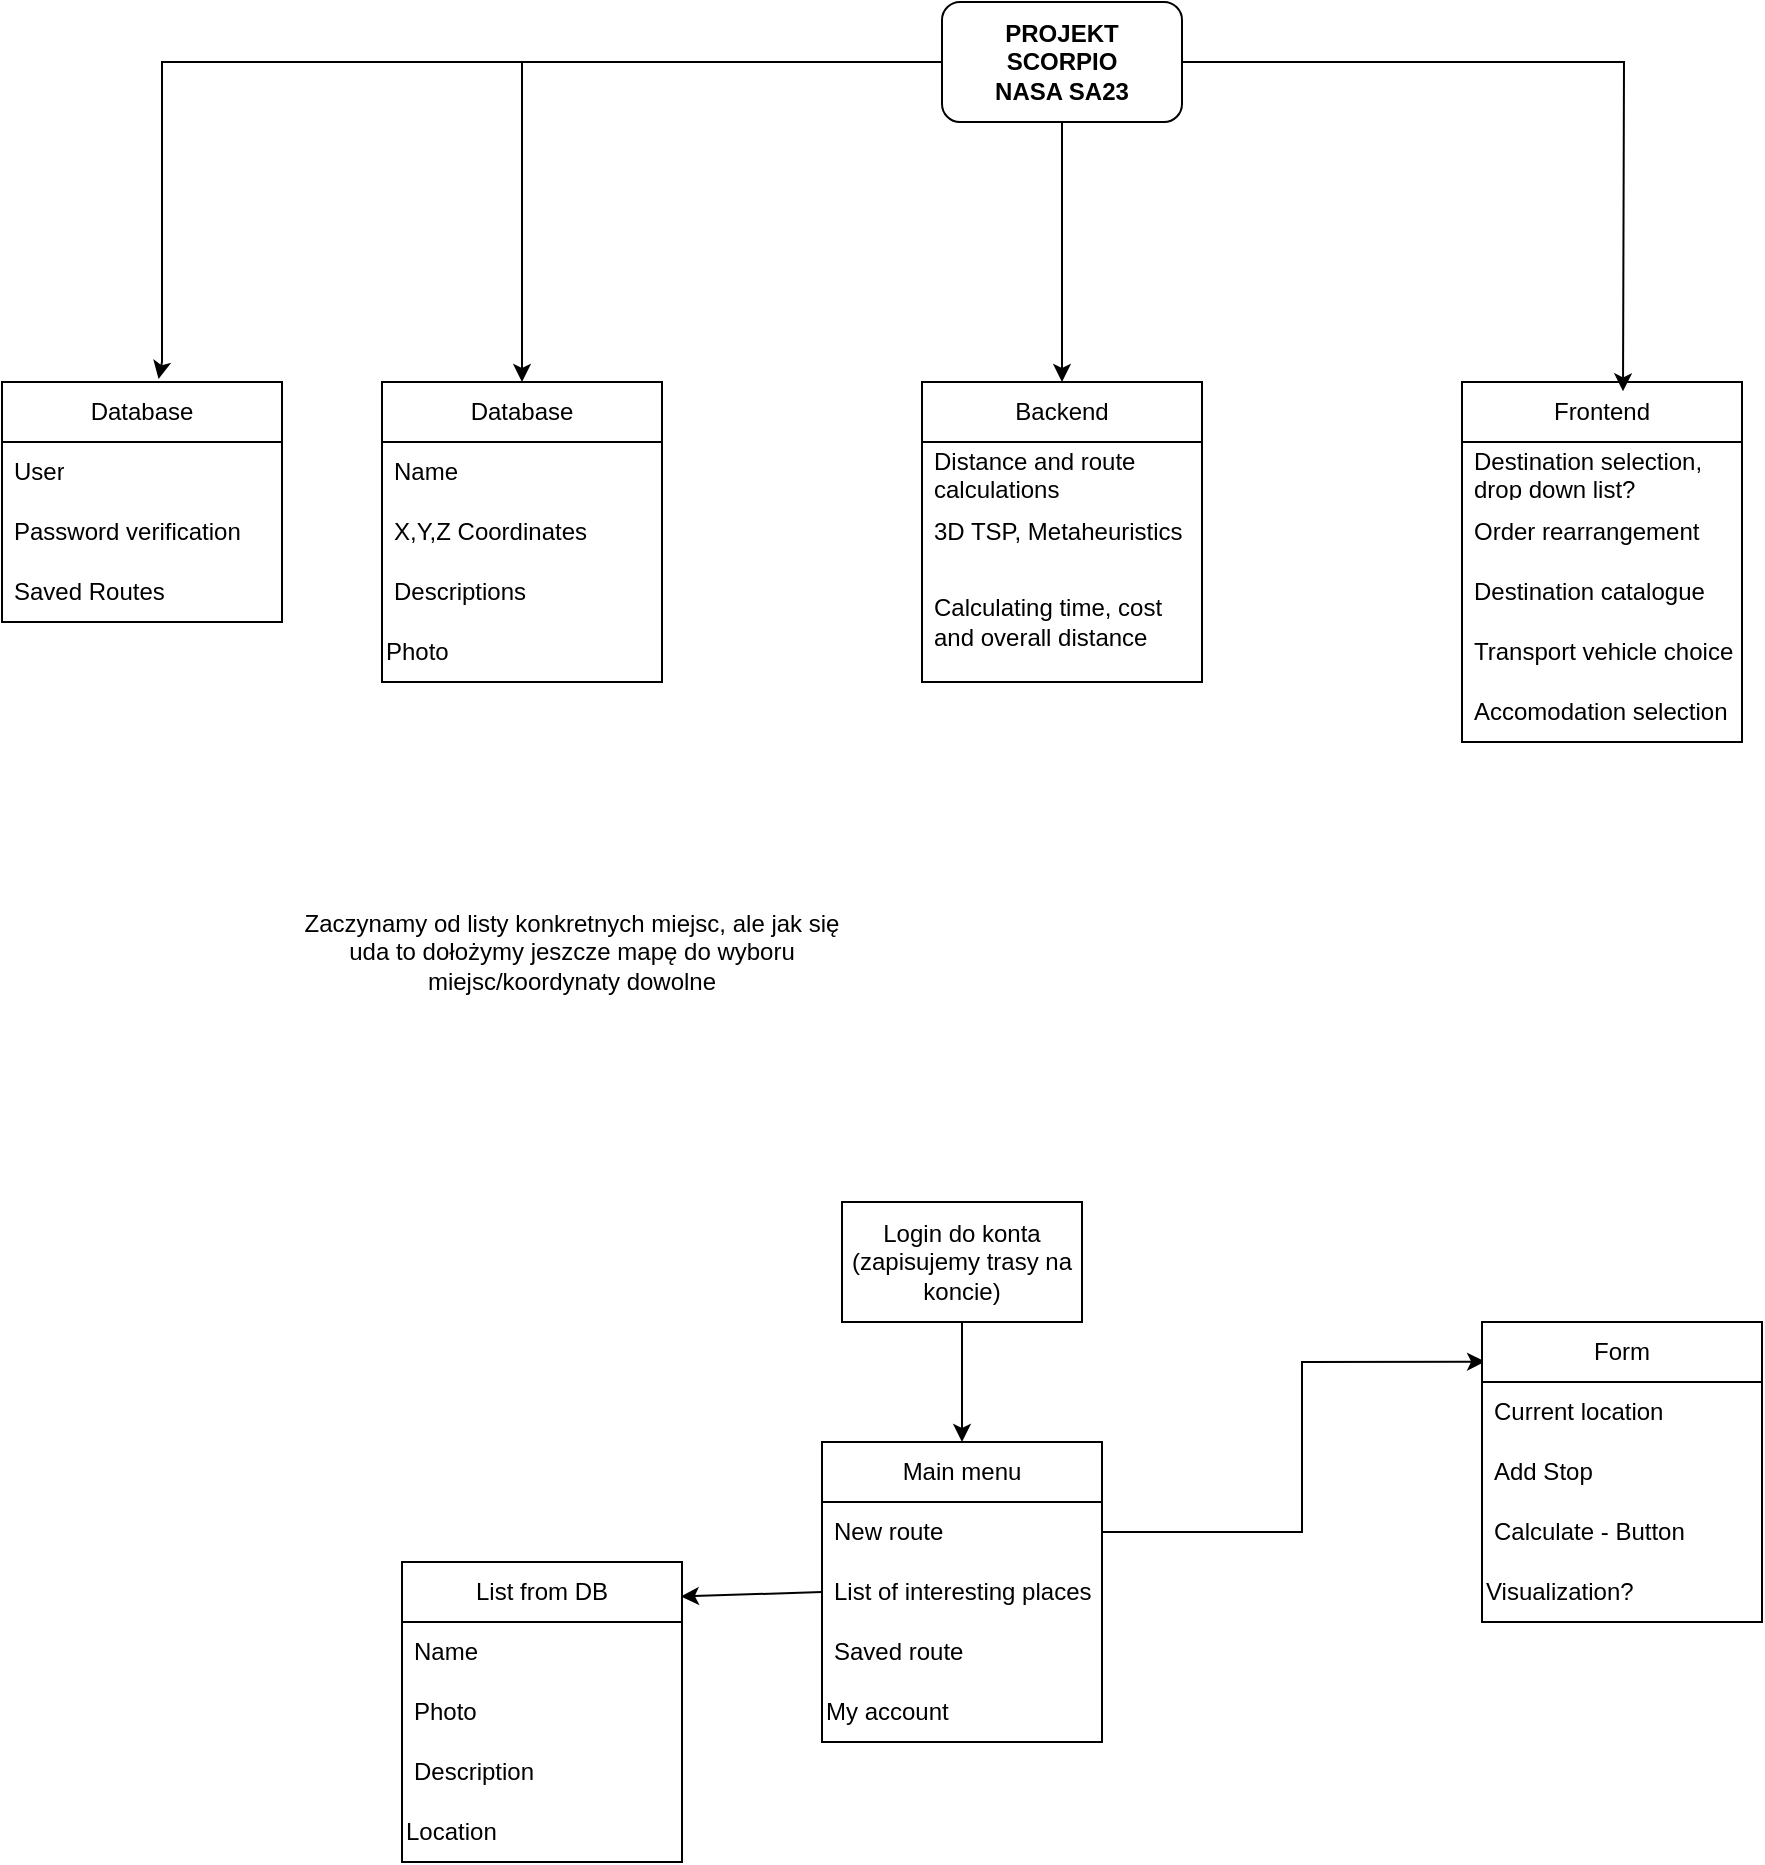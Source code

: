 <mxfile version="22.0.4" type="github">
  <diagram name="Page-1" id="CeLdqJuVmfWnxO7F7-HU">
    <mxGraphModel dx="1784" dy="609" grid="1" gridSize="10" guides="1" tooltips="1" connect="1" arrows="1" fold="1" page="1" pageScale="1" pageWidth="850" pageHeight="1100" math="0" shadow="0">
      <root>
        <mxCell id="0" />
        <mxCell id="1" parent="0" />
        <mxCell id="gRFXIQvRJT9HWvVpxbt4-1" value="PROJEKT&lt;br&gt;SCORPIO&lt;br&gt;NASA SA23" style="rounded=1;whiteSpace=wrap;html=1;fontStyle=1" parent="1" vertex="1">
          <mxGeometry x="380" y="60" width="120" height="60" as="geometry" />
        </mxCell>
        <mxCell id="YB1WQG7mUbFabp3z918Y-5" value="Database" style="swimlane;fontStyle=0;childLayout=stackLayout;horizontal=1;startSize=30;horizontalStack=0;resizeParent=1;resizeParentMax=0;resizeLast=0;collapsible=1;marginBottom=0;whiteSpace=wrap;html=1;" vertex="1" parent="1">
          <mxGeometry x="100" y="250" width="140" height="150" as="geometry" />
        </mxCell>
        <mxCell id="YB1WQG7mUbFabp3z918Y-6" value="Name" style="text;strokeColor=none;fillColor=none;align=left;verticalAlign=middle;spacingLeft=4;spacingRight=4;overflow=hidden;points=[[0,0.5],[1,0.5]];portConstraint=eastwest;rotatable=0;whiteSpace=wrap;html=1;" vertex="1" parent="YB1WQG7mUbFabp3z918Y-5">
          <mxGeometry y="30" width="140" height="30" as="geometry" />
        </mxCell>
        <mxCell id="YB1WQG7mUbFabp3z918Y-7" value="&lt;div&gt;X,Y,Z Coordinates&lt;/div&gt;" style="text;strokeColor=none;fillColor=none;align=left;verticalAlign=middle;spacingLeft=4;spacingRight=4;overflow=hidden;points=[[0,0.5],[1,0.5]];portConstraint=eastwest;rotatable=0;whiteSpace=wrap;html=1;" vertex="1" parent="YB1WQG7mUbFabp3z918Y-5">
          <mxGeometry y="60" width="140" height="30" as="geometry" />
        </mxCell>
        <mxCell id="YB1WQG7mUbFabp3z918Y-8" value="Descriptions" style="text;strokeColor=none;fillColor=none;align=left;verticalAlign=middle;spacingLeft=4;spacingRight=4;overflow=hidden;points=[[0,0.5],[1,0.5]];portConstraint=eastwest;rotatable=0;whiteSpace=wrap;html=1;" vertex="1" parent="YB1WQG7mUbFabp3z918Y-5">
          <mxGeometry y="90" width="140" height="30" as="geometry" />
        </mxCell>
        <mxCell id="YB1WQG7mUbFabp3z918Y-43" value="Photo" style="text;html=1;strokeColor=none;fillColor=none;align=left;verticalAlign=middle;whiteSpace=wrap;rounded=0;" vertex="1" parent="YB1WQG7mUbFabp3z918Y-5">
          <mxGeometry y="120" width="140" height="30" as="geometry" />
        </mxCell>
        <mxCell id="YB1WQG7mUbFabp3z918Y-9" value="Backend" style="swimlane;fontStyle=0;childLayout=stackLayout;horizontal=1;startSize=30;horizontalStack=0;resizeParent=1;resizeParentMax=0;resizeLast=0;collapsible=1;marginBottom=0;whiteSpace=wrap;html=1;" vertex="1" parent="1">
          <mxGeometry x="370" y="250" width="140" height="150" as="geometry" />
        </mxCell>
        <mxCell id="YB1WQG7mUbFabp3z918Y-10" value="&lt;div&gt;Distance and route calculations&lt;/div&gt;" style="text;strokeColor=none;fillColor=none;align=left;verticalAlign=middle;spacingLeft=4;spacingRight=4;overflow=hidden;points=[[0,0.5],[1,0.5]];portConstraint=eastwest;rotatable=0;whiteSpace=wrap;html=1;" vertex="1" parent="YB1WQG7mUbFabp3z918Y-9">
          <mxGeometry y="30" width="140" height="30" as="geometry" />
        </mxCell>
        <mxCell id="YB1WQG7mUbFabp3z918Y-11" value="3D TSP, Metaheuristics" style="text;strokeColor=none;fillColor=none;align=left;verticalAlign=middle;spacingLeft=4;spacingRight=4;overflow=hidden;points=[[0,0.5],[1,0.5]];portConstraint=eastwest;rotatable=0;whiteSpace=wrap;html=1;" vertex="1" parent="YB1WQG7mUbFabp3z918Y-9">
          <mxGeometry y="60" width="140" height="30" as="geometry" />
        </mxCell>
        <mxCell id="YB1WQG7mUbFabp3z918Y-12" value="Calculating time, cost and overall distance" style="text;strokeColor=none;fillColor=none;align=left;verticalAlign=middle;spacingLeft=4;spacingRight=4;overflow=hidden;points=[[0,0.5],[1,0.5]];portConstraint=eastwest;rotatable=0;whiteSpace=wrap;html=1;" vertex="1" parent="YB1WQG7mUbFabp3z918Y-9">
          <mxGeometry y="90" width="140" height="60" as="geometry" />
        </mxCell>
        <mxCell id="YB1WQG7mUbFabp3z918Y-13" value="Frontend" style="swimlane;fontStyle=0;childLayout=stackLayout;horizontal=1;startSize=30;horizontalStack=0;resizeParent=1;resizeParentMax=0;resizeLast=0;collapsible=1;marginBottom=0;whiteSpace=wrap;html=1;" vertex="1" parent="1">
          <mxGeometry x="640" y="250" width="140" height="180" as="geometry" />
        </mxCell>
        <mxCell id="YB1WQG7mUbFabp3z918Y-14" value="Destination selection, drop down list?" style="text;strokeColor=none;fillColor=none;align=left;verticalAlign=middle;spacingLeft=4;spacingRight=4;overflow=hidden;points=[[0,0.5],[1,0.5]];portConstraint=eastwest;rotatable=0;whiteSpace=wrap;html=1;" vertex="1" parent="YB1WQG7mUbFabp3z918Y-13">
          <mxGeometry y="30" width="140" height="30" as="geometry" />
        </mxCell>
        <mxCell id="YB1WQG7mUbFabp3z918Y-15" value="Order rearrangement" style="text;strokeColor=none;fillColor=none;align=left;verticalAlign=middle;spacingLeft=4;spacingRight=4;overflow=hidden;points=[[0,0.5],[1,0.5]];portConstraint=eastwest;rotatable=0;whiteSpace=wrap;html=1;" vertex="1" parent="YB1WQG7mUbFabp3z918Y-13">
          <mxGeometry y="60" width="140" height="30" as="geometry" />
        </mxCell>
        <mxCell id="YB1WQG7mUbFabp3z918Y-16" value="Destination catalogue" style="text;strokeColor=none;fillColor=none;align=left;verticalAlign=middle;spacingLeft=4;spacingRight=4;overflow=hidden;points=[[0,0.5],[1,0.5]];portConstraint=eastwest;rotatable=0;whiteSpace=wrap;html=1;" vertex="1" parent="YB1WQG7mUbFabp3z918Y-13">
          <mxGeometry y="90" width="140" height="30" as="geometry" />
        </mxCell>
        <mxCell id="3cZl1geuy3UGx245xrvx-1" value="&lt;div&gt;Transport vehicle choice&lt;/div&gt;" style="text;strokeColor=none;fillColor=none;align=left;verticalAlign=middle;spacingLeft=4;spacingRight=4;overflow=hidden;points=[[0,0.5],[1,0.5]];portConstraint=eastwest;rotatable=0;whiteSpace=wrap;html=1;" vertex="1" parent="YB1WQG7mUbFabp3z918Y-13">
          <mxGeometry y="120" width="140" height="30" as="geometry" />
        </mxCell>
        <mxCell id="3cZl1geuy3UGx245xrvx-2" value="Accomodation selection" style="text;strokeColor=none;fillColor=none;align=left;verticalAlign=middle;spacingLeft=4;spacingRight=4;overflow=hidden;points=[[0,0.5],[1,0.5]];portConstraint=eastwest;rotatable=0;whiteSpace=wrap;html=1;" vertex="1" parent="YB1WQG7mUbFabp3z918Y-13">
          <mxGeometry y="150" width="140" height="30" as="geometry" />
        </mxCell>
        <mxCell id="YB1WQG7mUbFabp3z918Y-17" value="" style="endArrow=classic;html=1;rounded=0;exitX=0.5;exitY=1;exitDx=0;exitDy=0;" edge="1" parent="1" source="gRFXIQvRJT9HWvVpxbt4-1">
          <mxGeometry width="50" height="50" relative="1" as="geometry">
            <mxPoint x="400" y="350" as="sourcePoint" />
            <mxPoint x="440" y="250" as="targetPoint" />
          </mxGeometry>
        </mxCell>
        <mxCell id="YB1WQG7mUbFabp3z918Y-18" value="" style="endArrow=classic;html=1;rounded=0;exitX=0;exitY=0.5;exitDx=0;exitDy=0;entryX=0.5;entryY=0;entryDx=0;entryDy=0;" edge="1" parent="1" source="gRFXIQvRJT9HWvVpxbt4-1" target="YB1WQG7mUbFabp3z918Y-5">
          <mxGeometry width="50" height="50" relative="1" as="geometry">
            <mxPoint x="400" y="350" as="sourcePoint" />
            <mxPoint x="450" y="300" as="targetPoint" />
            <Array as="points">
              <mxPoint x="170" y="90" />
            </Array>
          </mxGeometry>
        </mxCell>
        <mxCell id="YB1WQG7mUbFabp3z918Y-20" value="" style="endArrow=classic;html=1;rounded=0;exitX=1;exitY=0.5;exitDx=0;exitDy=0;entryX=0.575;entryY=0.026;entryDx=0;entryDy=0;entryPerimeter=0;" edge="1" parent="1" source="gRFXIQvRJT9HWvVpxbt4-1" target="YB1WQG7mUbFabp3z918Y-13">
          <mxGeometry width="50" height="50" relative="1" as="geometry">
            <mxPoint x="400" y="350" as="sourcePoint" />
            <mxPoint x="450" y="300" as="targetPoint" />
            <Array as="points">
              <mxPoint x="721" y="90" />
            </Array>
          </mxGeometry>
        </mxCell>
        <mxCell id="YB1WQG7mUbFabp3z918Y-22" value="Zaczynamy od listy konkretnych miejsc, ale jak się uda to dołożymy jeszcze mapę do wyboru miejsc/koordynaty dowolne" style="text;html=1;strokeColor=none;fillColor=none;align=center;verticalAlign=middle;whiteSpace=wrap;rounded=0;" vertex="1" parent="1">
          <mxGeometry x="60" y="470" width="270" height="130" as="geometry" />
        </mxCell>
        <mxCell id="YB1WQG7mUbFabp3z918Y-26" value="" style="edgeStyle=orthogonalEdgeStyle;rounded=0;orthogonalLoop=1;jettySize=auto;html=1;entryX=0.5;entryY=0;entryDx=0;entryDy=0;" edge="1" parent="1" source="YB1WQG7mUbFabp3z918Y-24" target="YB1WQG7mUbFabp3z918Y-28">
          <mxGeometry relative="1" as="geometry">
            <mxPoint x="390" y="820" as="targetPoint" />
          </mxGeometry>
        </mxCell>
        <mxCell id="YB1WQG7mUbFabp3z918Y-24" value="Login do konta (zapisujemy trasy na koncie)" style="rounded=0;whiteSpace=wrap;html=1;" vertex="1" parent="1">
          <mxGeometry x="330" y="660" width="120" height="60" as="geometry" />
        </mxCell>
        <mxCell id="YB1WQG7mUbFabp3z918Y-28" value="Main menu" style="swimlane;fontStyle=0;childLayout=stackLayout;horizontal=1;startSize=30;horizontalStack=0;resizeParent=1;resizeParentMax=0;resizeLast=0;collapsible=1;marginBottom=0;whiteSpace=wrap;html=1;" vertex="1" parent="1">
          <mxGeometry x="320" y="780" width="140" height="150" as="geometry" />
        </mxCell>
        <mxCell id="YB1WQG7mUbFabp3z918Y-29" value="New route" style="text;strokeColor=none;fillColor=none;align=left;verticalAlign=middle;spacingLeft=4;spacingRight=4;overflow=hidden;points=[[0,0.5],[1,0.5]];portConstraint=eastwest;rotatable=0;whiteSpace=wrap;html=1;" vertex="1" parent="YB1WQG7mUbFabp3z918Y-28">
          <mxGeometry y="30" width="140" height="30" as="geometry" />
        </mxCell>
        <mxCell id="YB1WQG7mUbFabp3z918Y-30" value="List of interesting places" style="text;strokeColor=none;fillColor=none;align=left;verticalAlign=middle;spacingLeft=4;spacingRight=4;overflow=hidden;points=[[0,0.5],[1,0.5]];portConstraint=eastwest;rotatable=0;whiteSpace=wrap;html=1;" vertex="1" parent="YB1WQG7mUbFabp3z918Y-28">
          <mxGeometry y="60" width="140" height="30" as="geometry" />
        </mxCell>
        <mxCell id="YB1WQG7mUbFabp3z918Y-31" value="Saved route" style="text;strokeColor=none;fillColor=none;align=left;verticalAlign=middle;spacingLeft=4;spacingRight=4;overflow=hidden;points=[[0,0.5],[1,0.5]];portConstraint=eastwest;rotatable=0;whiteSpace=wrap;html=1;" vertex="1" parent="YB1WQG7mUbFabp3z918Y-28">
          <mxGeometry y="90" width="140" height="30" as="geometry" />
        </mxCell>
        <mxCell id="YB1WQG7mUbFabp3z918Y-33" value="My account" style="text;html=1;align=left;verticalAlign=middle;resizable=0;points=[];autosize=1;strokeColor=none;fillColor=none;" vertex="1" parent="YB1WQG7mUbFabp3z918Y-28">
          <mxGeometry y="120" width="140" height="30" as="geometry" />
        </mxCell>
        <mxCell id="YB1WQG7mUbFabp3z918Y-36" value="" style="endArrow=classic;html=1;rounded=0;exitX=1;exitY=0.5;exitDx=0;exitDy=0;entryX=0.011;entryY=0.132;entryDx=0;entryDy=0;entryPerimeter=0;" edge="1" parent="1" source="YB1WQG7mUbFabp3z918Y-29" target="YB1WQG7mUbFabp3z918Y-44">
          <mxGeometry width="50" height="50" relative="1" as="geometry">
            <mxPoint x="400" y="960" as="sourcePoint" />
            <mxPoint x="530" y="825" as="targetPoint" />
            <Array as="points">
              <mxPoint x="560" y="825" />
              <mxPoint x="560" y="740" />
            </Array>
          </mxGeometry>
        </mxCell>
        <mxCell id="YB1WQG7mUbFabp3z918Y-37" value="" style="endArrow=classic;html=1;rounded=0;exitX=0;exitY=0.5;exitDx=0;exitDy=0;entryX=0.996;entryY=0.115;entryDx=0;entryDy=0;entryPerimeter=0;" edge="1" parent="1" source="YB1WQG7mUbFabp3z918Y-30" target="YB1WQG7mUbFabp3z918Y-38">
          <mxGeometry width="50" height="50" relative="1" as="geometry">
            <mxPoint x="400" y="960" as="sourcePoint" />
            <mxPoint x="250" y="855" as="targetPoint" />
          </mxGeometry>
        </mxCell>
        <mxCell id="YB1WQG7mUbFabp3z918Y-38" value="List from DB" style="swimlane;fontStyle=0;childLayout=stackLayout;horizontal=1;startSize=30;horizontalStack=0;resizeParent=1;resizeParentMax=0;resizeLast=0;collapsible=1;marginBottom=0;whiteSpace=wrap;html=1;" vertex="1" parent="1">
          <mxGeometry x="110" y="840" width="140" height="150" as="geometry" />
        </mxCell>
        <mxCell id="YB1WQG7mUbFabp3z918Y-39" value="Name" style="text;strokeColor=none;fillColor=none;align=left;verticalAlign=middle;spacingLeft=4;spacingRight=4;overflow=hidden;points=[[0,0.5],[1,0.5]];portConstraint=eastwest;rotatable=0;whiteSpace=wrap;html=1;" vertex="1" parent="YB1WQG7mUbFabp3z918Y-38">
          <mxGeometry y="30" width="140" height="30" as="geometry" />
        </mxCell>
        <mxCell id="YB1WQG7mUbFabp3z918Y-40" value="Photo" style="text;strokeColor=none;fillColor=none;align=left;verticalAlign=middle;spacingLeft=4;spacingRight=4;overflow=hidden;points=[[0,0.5],[1,0.5]];portConstraint=eastwest;rotatable=0;whiteSpace=wrap;html=1;" vertex="1" parent="YB1WQG7mUbFabp3z918Y-38">
          <mxGeometry y="60" width="140" height="30" as="geometry" />
        </mxCell>
        <mxCell id="YB1WQG7mUbFabp3z918Y-41" value="Description" style="text;strokeColor=none;fillColor=none;align=left;verticalAlign=middle;spacingLeft=4;spacingRight=4;overflow=hidden;points=[[0,0.5],[1,0.5]];portConstraint=eastwest;rotatable=0;whiteSpace=wrap;html=1;" vertex="1" parent="YB1WQG7mUbFabp3z918Y-38">
          <mxGeometry y="90" width="140" height="30" as="geometry" />
        </mxCell>
        <mxCell id="YB1WQG7mUbFabp3z918Y-42" value="Location" style="text;html=1;strokeColor=none;fillColor=none;align=left;verticalAlign=middle;whiteSpace=wrap;rounded=0;" vertex="1" parent="YB1WQG7mUbFabp3z918Y-38">
          <mxGeometry y="120" width="140" height="30" as="geometry" />
        </mxCell>
        <mxCell id="YB1WQG7mUbFabp3z918Y-44" value="Form" style="swimlane;fontStyle=0;childLayout=stackLayout;horizontal=1;startSize=30;horizontalStack=0;resizeParent=1;resizeParentMax=0;resizeLast=0;collapsible=1;marginBottom=0;whiteSpace=wrap;html=1;" vertex="1" parent="1">
          <mxGeometry x="650" y="720" width="140" height="150" as="geometry" />
        </mxCell>
        <mxCell id="YB1WQG7mUbFabp3z918Y-45" value="Current location" style="text;strokeColor=none;fillColor=none;align=left;verticalAlign=middle;spacingLeft=4;spacingRight=4;overflow=hidden;points=[[0,0.5],[1,0.5]];portConstraint=eastwest;rotatable=0;whiteSpace=wrap;html=1;" vertex="1" parent="YB1WQG7mUbFabp3z918Y-44">
          <mxGeometry y="30" width="140" height="30" as="geometry" />
        </mxCell>
        <mxCell id="YB1WQG7mUbFabp3z918Y-46" value="Add Stop" style="text;strokeColor=none;fillColor=none;align=left;verticalAlign=middle;spacingLeft=4;spacingRight=4;overflow=hidden;points=[[0,0.5],[1,0.5]];portConstraint=eastwest;rotatable=0;whiteSpace=wrap;html=1;" vertex="1" parent="YB1WQG7mUbFabp3z918Y-44">
          <mxGeometry y="60" width="140" height="30" as="geometry" />
        </mxCell>
        <mxCell id="YB1WQG7mUbFabp3z918Y-47" value="Calculate - Button" style="text;strokeColor=none;fillColor=none;align=left;verticalAlign=middle;spacingLeft=4;spacingRight=4;overflow=hidden;points=[[0,0.5],[1,0.5]];portConstraint=eastwest;rotatable=0;whiteSpace=wrap;html=1;" vertex="1" parent="YB1WQG7mUbFabp3z918Y-44">
          <mxGeometry y="90" width="140" height="30" as="geometry" />
        </mxCell>
        <mxCell id="YB1WQG7mUbFabp3z918Y-48" value="Visualization?" style="text;html=1;strokeColor=none;fillColor=none;align=left;verticalAlign=middle;whiteSpace=wrap;rounded=0;" vertex="1" parent="YB1WQG7mUbFabp3z918Y-44">
          <mxGeometry y="120" width="140" height="30" as="geometry" />
        </mxCell>
        <mxCell id="YB1WQG7mUbFabp3z918Y-49" value="Database" style="swimlane;fontStyle=0;childLayout=stackLayout;horizontal=1;startSize=30;horizontalStack=0;resizeParent=1;resizeParentMax=0;resizeLast=0;collapsible=1;marginBottom=0;whiteSpace=wrap;html=1;" vertex="1" parent="1">
          <mxGeometry x="-90" y="250" width="140" height="120" as="geometry" />
        </mxCell>
        <mxCell id="YB1WQG7mUbFabp3z918Y-50" value="User" style="text;strokeColor=none;fillColor=none;align=left;verticalAlign=middle;spacingLeft=4;spacingRight=4;overflow=hidden;points=[[0,0.5],[1,0.5]];portConstraint=eastwest;rotatable=0;whiteSpace=wrap;html=1;" vertex="1" parent="YB1WQG7mUbFabp3z918Y-49">
          <mxGeometry y="30" width="140" height="30" as="geometry" />
        </mxCell>
        <mxCell id="YB1WQG7mUbFabp3z918Y-51" value="Password verification" style="text;strokeColor=none;fillColor=none;align=left;verticalAlign=middle;spacingLeft=4;spacingRight=4;overflow=hidden;points=[[0,0.5],[1,0.5]];portConstraint=eastwest;rotatable=0;whiteSpace=wrap;html=1;" vertex="1" parent="YB1WQG7mUbFabp3z918Y-49">
          <mxGeometry y="60" width="140" height="30" as="geometry" />
        </mxCell>
        <mxCell id="YB1WQG7mUbFabp3z918Y-52" value="Saved Routes" style="text;strokeColor=none;fillColor=none;align=left;verticalAlign=middle;spacingLeft=4;spacingRight=4;overflow=hidden;points=[[0,0.5],[1,0.5]];portConstraint=eastwest;rotatable=0;whiteSpace=wrap;html=1;" vertex="1" parent="YB1WQG7mUbFabp3z918Y-49">
          <mxGeometry y="90" width="140" height="30" as="geometry" />
        </mxCell>
        <mxCell id="YB1WQG7mUbFabp3z918Y-55" value="" style="endArrow=classic;html=1;rounded=0;entryX=0.559;entryY=-0.013;entryDx=0;entryDy=0;entryPerimeter=0;" edge="1" parent="1" target="YB1WQG7mUbFabp3z918Y-49">
          <mxGeometry width="50" height="50" relative="1" as="geometry">
            <mxPoint x="170" y="90" as="sourcePoint" />
            <mxPoint x="-90" y="260" as="targetPoint" />
            <Array as="points">
              <mxPoint x="-10" y="90" />
              <mxPoint x="-10" y="240" />
            </Array>
          </mxGeometry>
        </mxCell>
      </root>
    </mxGraphModel>
  </diagram>
</mxfile>
